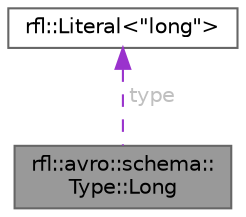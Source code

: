digraph "rfl::avro::schema::Type::Long"
{
 // LATEX_PDF_SIZE
  bgcolor="transparent";
  edge [fontname=Helvetica,fontsize=10,labelfontname=Helvetica,labelfontsize=10];
  node [fontname=Helvetica,fontsize=10,shape=box,height=0.2,width=0.4];
  Node1 [id="Node000001",label="rfl::avro::schema::\lType::Long",height=0.2,width=0.4,color="gray40", fillcolor="grey60", style="filled", fontcolor="black",tooltip=" "];
  Node2 -> Node1 [id="edge1_Node000001_Node000002",dir="back",color="darkorchid3",style="dashed",tooltip=" ",label=" type",fontcolor="grey" ];
  Node2 [id="Node000002",label="rfl::Literal\<\"long\"\>",height=0.2,width=0.4,color="gray40", fillcolor="white", style="filled",URL="$classrfl_1_1_literal.html",tooltip=" "];
}
